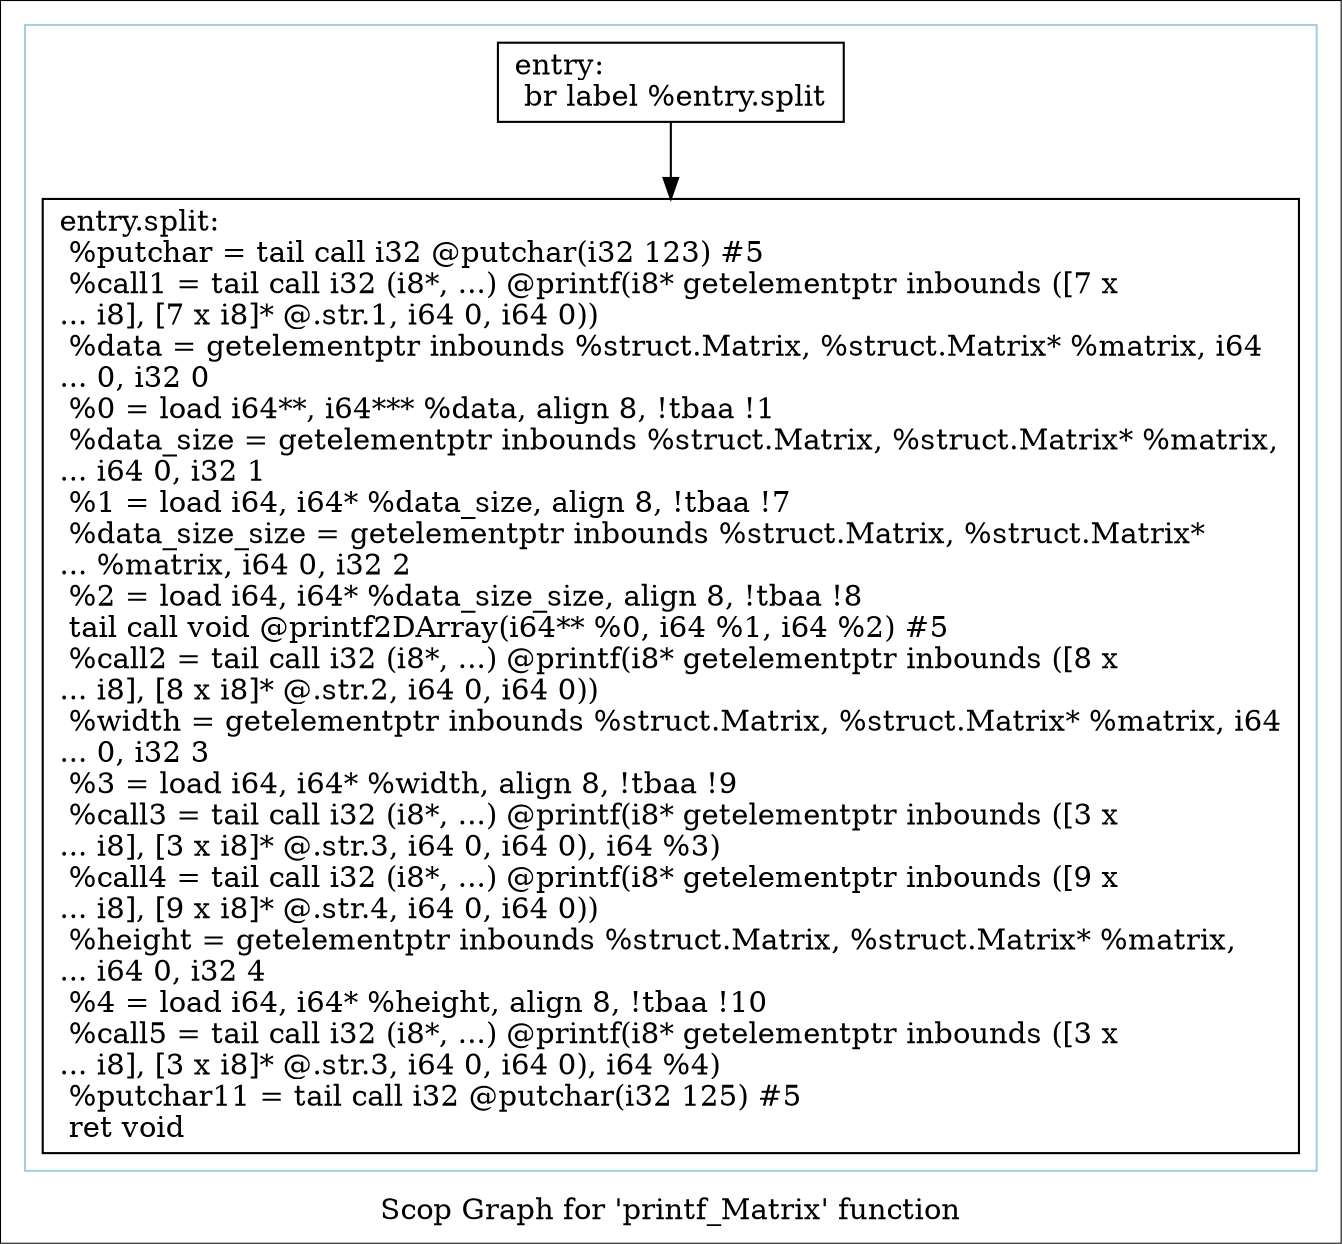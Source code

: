 digraph "Scop Graph for 'printf_Matrix' function" {
	label="Scop Graph for 'printf_Matrix' function";

	Node0xa4b87b0 [shape=record,label="{entry:\l  br label %entry.split\l}"];
	Node0xa4b87b0 -> Node0xa4ceec0;
	Node0xa4ceec0 [shape=record,label="{entry.split:                                      \l  %putchar = tail call i32 @putchar(i32 123) #5\l  %call1 = tail call i32 (i8*, ...) @printf(i8* getelementptr inbounds ([7 x\l... i8], [7 x i8]* @.str.1, i64 0, i64 0))\l  %data = getelementptr inbounds %struct.Matrix, %struct.Matrix* %matrix, i64\l... 0, i32 0\l  %0 = load i64**, i64*** %data, align 8, !tbaa !1\l  %data_size = getelementptr inbounds %struct.Matrix, %struct.Matrix* %matrix,\l... i64 0, i32 1\l  %1 = load i64, i64* %data_size, align 8, !tbaa !7\l  %data_size_size = getelementptr inbounds %struct.Matrix, %struct.Matrix*\l... %matrix, i64 0, i32 2\l  %2 = load i64, i64* %data_size_size, align 8, !tbaa !8\l  tail call void @printf2DArray(i64** %0, i64 %1, i64 %2) #5\l  %call2 = tail call i32 (i8*, ...) @printf(i8* getelementptr inbounds ([8 x\l... i8], [8 x i8]* @.str.2, i64 0, i64 0))\l  %width = getelementptr inbounds %struct.Matrix, %struct.Matrix* %matrix, i64\l... 0, i32 3\l  %3 = load i64, i64* %width, align 8, !tbaa !9\l  %call3 = tail call i32 (i8*, ...) @printf(i8* getelementptr inbounds ([3 x\l... i8], [3 x i8]* @.str.3, i64 0, i64 0), i64 %3)\l  %call4 = tail call i32 (i8*, ...) @printf(i8* getelementptr inbounds ([9 x\l... i8], [9 x i8]* @.str.4, i64 0, i64 0))\l  %height = getelementptr inbounds %struct.Matrix, %struct.Matrix* %matrix,\l... i64 0, i32 4\l  %4 = load i64, i64* %height, align 8, !tbaa !10\l  %call5 = tail call i32 (i8*, ...) @printf(i8* getelementptr inbounds ([3 x\l... i8], [3 x i8]* @.str.3, i64 0, i64 0), i64 %4)\l  %putchar11 = tail call i32 @putchar(i32 125) #5\l  ret void\l}"];
	colorscheme = "paired12"
        subgraph cluster_0xa4d1bf0 {
          label = "";
          style = solid;
          color = 1
          Node0xa4b87b0;
          Node0xa4ceec0;
        }
}

